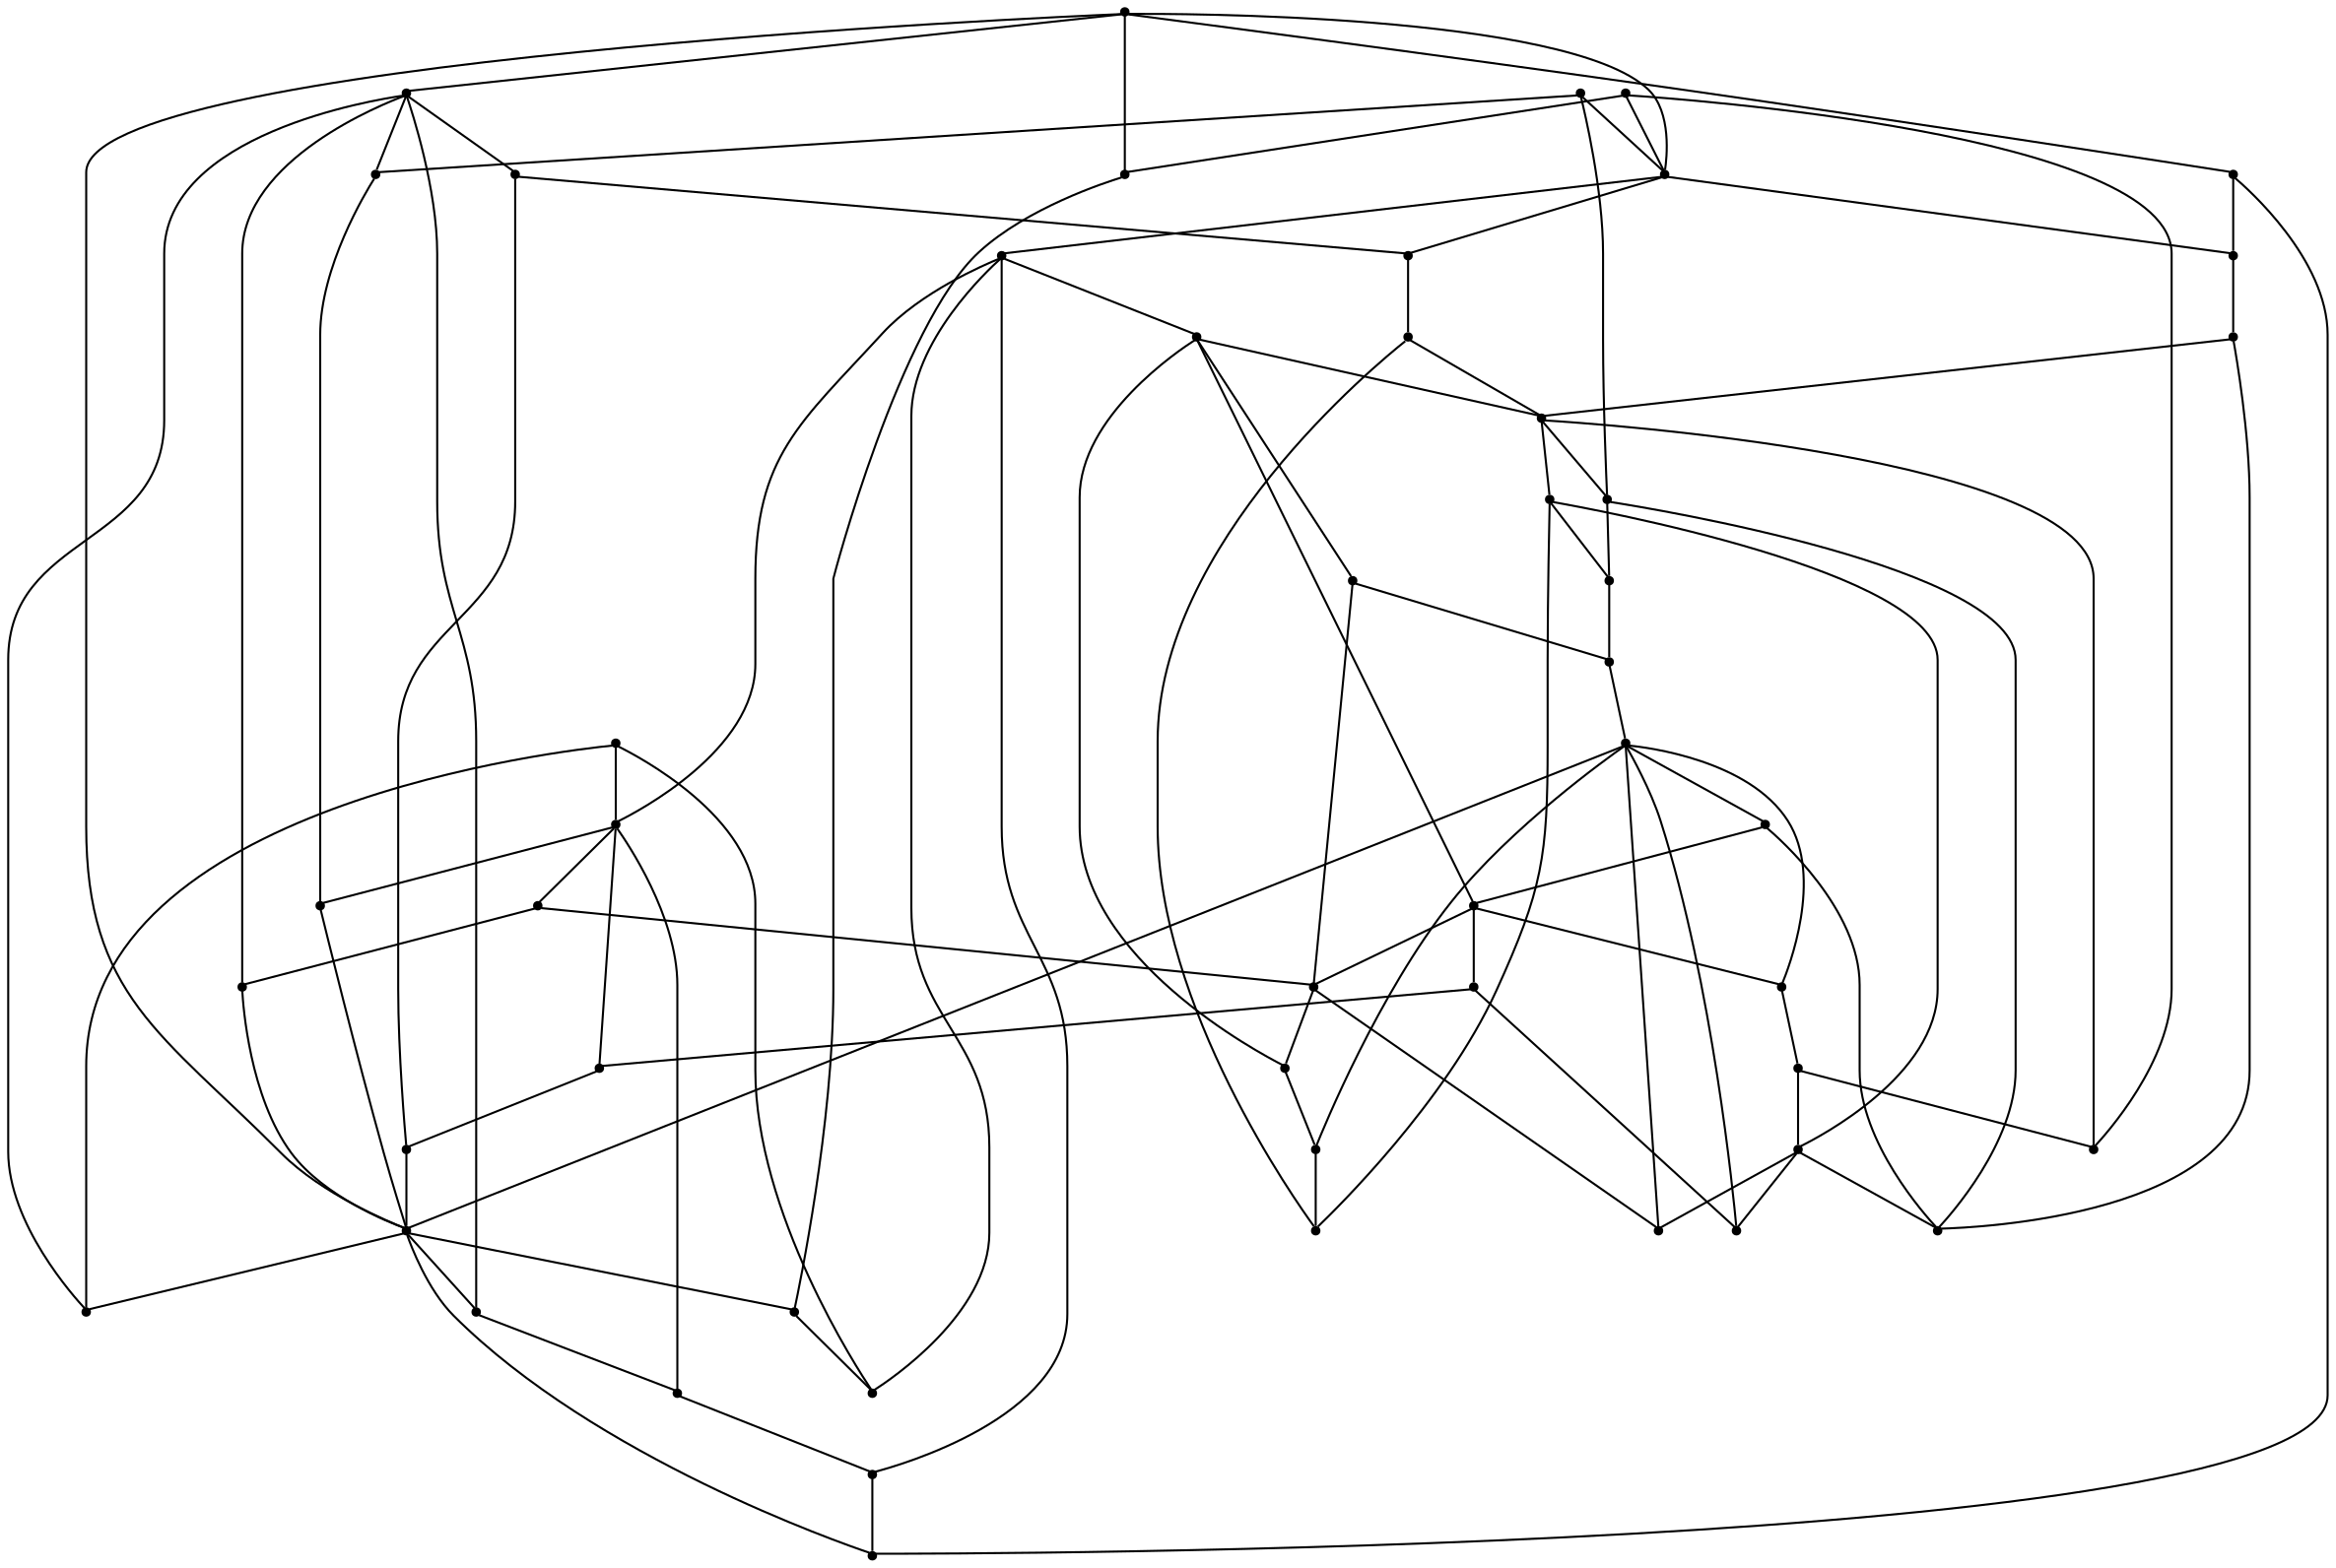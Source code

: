graph {
  node [shape=point,comment="{\"directed\":false,\"doi\":\"10.1007/978-3-319-27261-0_19\",\"figure\":\"5\"}"]

  v0 [pos="1347.864645211358,1939.3463356363995"]
  v1 [pos="1314.434401757666,1939.3463356363995"]
  v2 [pos="1247.5737240850283,1939.3463356363995"]
  v3 [pos="1247.0412982636437,1976.2757150586153"]
  v4 [pos="1209.364524893459,1939.3463356363995"]
  v5 [pos="1104.3009114883955,1982.3349811198311"]
  v6 [pos="1099.526216174504,1671.9049314161048"]
  v7 [pos="1080.4220299034346,1671.9049314161048"]
  v8 [pos="1066.0895979819377,1939.3463356363995"]
  v9 [pos="1042.212862506074,1939.3463356363995"]
  v10 [pos="1013.5562174660678,1939.3463356363995"]
  v11 [pos="984.9027041556334,1977.5550983428177"]
  v12 [pos="937.1430651273894,1939.3463356363995"]
  v13 [pos="860.7308507178718,1939.3463356363995"]
  v14 [pos="822.5258324647662,1939.3463356363995"]
  v15 [pos="765.2156741143256,1939.3463356363995"]
  v16 [pos="707.9033855518919,1939.3463356363995"]
  v17 [pos="636.266963356471,1982.330784335698"]
  v18 [pos="621.9396661997033,1982.330784335698"]
  v19 [pos="607.6103660077781,1982.3349811198311"]
  v20 [pos="593.2861846834776,1671.9049314161048"]
  v21 [pos="593.2861846834776,1982.3213415713988"]
  v22 [pos="574.1820937950346,1939.3463356363995"]
  v23 [pos="574.1820937950345,1671.9049314161048"]
  v24 [pos="555.0780347008003,1671.9049314161048"]
  v25 [pos="526.4234324387127,1671.9049314161048"]
  v26 [pos="483.44160455682726,1977.5550983428177"]
  v27 [pos="433.58156855505166,1936.85328689226"]
  v28 [pos="1161.6058714856895,1671.9049314161048"]
  v29 [pos="1118.625092812696,1671.9049314161048"]
  v30 [pos="1242.8001097742379,2015.7607134611362"]
  v31 [pos="1180.7130464123907,1671.9049314161048"]
  v32 [pos="1131.3927250543784,1595.490553591368"]
  v33 [pos="1142.5038472208214,1671.9049314161048"]
  v34 [pos="1132.9523581752546,1982.330784335698"]
  v35 [pos="1118.625092812696,1982.330784335698"]
  v36 [pos="1109.0735083845027,2015.760713461136"]
  v37 [pos="1089.9705302933694,1982.3213415713988"]
  v38 [pos="975.3512151100667,2015.7607134611362"]
  v39 [pos="612.3861105305614,1671.9049314161048"]
  v40 [pos="755.6641214803411,1977.5550983428177"]
  v41 [pos="669.6983514016819,1939.3463356363995"]
  v42 [pos="746.1115991229868,2015.7607134611362"]
  v43 [pos="736.5589654859016,1939.3463356363995"]
  v44 [pos="626.7154743109043,1671.9049314161048"]
  v45 [pos="612.3861105305614,2015.7607134611362"]
  v46 [pos="574.1820937950346,1595.490553591368"]
  v47 [pos="540.7528041676078,1671.9049314161048"]
  v48 [pos="535.9708041342335,1939.3463356363995"]
  v49 [pos="502.54256371569875,1939.3463356363995"]
  v50 [pos="478.6637536677077,2015.760713461136"]

  v3 -- v7 [id="-5",pos="1247.0412982636437,1976.2757150586153 1243.9421200004692,1976.6448512349787 1243.195899983094,1976.4578141580255 1241.2059799367603,1975.9590486194836 1234.8383629653276,1974.3712652891388 1222.103001845627,1971.1874322354597 1212.5515128000602,1965.6158833606173 1202.9958269189256,1960.0442073104982 1196.6364764417935,1952.080491479806 1175.1372324181325,1902.7357210453822 1153.65045172434,1853.3868810021024 1117.0320439783193,1762.644396002692 1098.7291353586609,1717.2751247197764 1080.4220299034346,1671.9049314161048 1080.4220299034346,1671.9049314161048 1080.4220299034346,1671.9049314161048"]
  v4 -- v34 [id="-8",pos="1209.364524893459,1939.3463356363995 1204.5918962031428,1934.5696004474862 1199.820221339092,1929.793914454606 1195.0402799807407,1927.4060714581658 1190.2645354579574,1925.018101286449 1185.4887909351742,1925.018101286449 1179.1169771281734,1925.809894559555 1172.7534298154735,1926.610081400927 1164.7938132185561,1928.201934340128 1156.8341966216387,1937.749236717032 1148.8747072015567,1947.3006087027925 1140.9108937690712,1964.8156965192452 1136.931021882195,1973.5710784477667 1132.9512771721538,1982.326587551565 1136.931021882195,1973.5710784477667 1136.931021882195,1973.5710784477667 1132.9523581752546,1982.330784335698 1132.9523581752546,1982.330784335698 1132.9523581752546,1982.330784335698"]
  v9 -- v10 [id="-14",pos="1042.212862506074,1939.3463356363995 1037.4361323628164,1932.9776203330082 1032.660387840033,1926.610081400927 1027.884579728832,1926.610081400927 1023.1088352060486,1926.610081400927 1018.3330906832654,1932.9776203330082 1013.5562174660678,1939.3463356363995"]
  v27 -- v47 [id="-18",pos="433.58156855505166,1936.85328689226 540.7528041676078,1671.9049314161048 540.7528041676078,1671.9049314161048 540.7528041676078,1671.9049314161048"]
  v27 -- v17 [id="-20",pos="433.58156855505166,1936.85328689226 443.89987032963734,1922.1093483564011 443.89987032963734,1922.1093483564011 443.89987032963734,1922.1093483564011 454.67238417183916,1906.4529272097914 476.21750723886936,1875.1399577412953 504.5053553533321,1859.4877333788186 532.793171673586,1843.826988272799 567.8112497114038,1843.826988272799 590.8940996894135,1866.913752139371 613.9810829145736,1889.9963192218097 625.1203747500568,1936.1614533866873 630.6962523327329,1959.239823684993 636.2679966682587,1982.326587551565 630.6962523327329,1959.239823684993 630.6962523327329,1959.239823684993 636.266963356471,1982.330784335698 636.266963356471,1982.330784335698 636.266963356471,1982.330784335698"]
  v50 -- v46 [id="-22",pos="478.6637536677077,2015.760713461136 466.7243605665405,2015.7607134611362 466.7243605665405,2015.7607134611362 466.7243605665405,2015.7607134611362 454.7849356711645,2015.7607134611362 430.90614946883005,2015.7607134611362 418.96675636766287,2010.985027468256 407.02733147228685,2006.2093414753758 407.02733147228685,1996.6578423143385 407.02733147228685,1929.798111238739 407.02733147228685,1862.9382529878628 407.02733147228685,1738.765838863014 407.02733147228685,1673.4978335513388 407.02733147228685,1608.225885806084 407.02733147228685,1601.8622893075826 418.1666233077702,1598.6742594697703 429.31004839040384,1595.490553591368 451.60109539123926,1595.490553591368 462.7445522680818,1595.490553591368 473.8879773507155,1595.490553591368 473.8879773507155,1595.490553591368 473.8879773507155,1595.490553591368 574.1820937950346,1595.490553591368 574.1820937950346,1595.490553591368 574.1820937950346,1595.490553591368"]
  v50 -- v22 [id="-23",pos="478.6637536677077,2015.760713461136 574.1820937950346,1939.3463356363995 574.1820937950346,1939.3463356363995 574.1820937950346,1939.3463356363995"]
  v50 -- v48 [id="-24",pos="478.6637536677077,2015.760713461136 535.9708041342335,1939.3463356363995 535.9708041342335,1939.3463356363995 535.9708041342335,1939.3463356363995"]
  v26 -- v27 [id="-25",pos="483.44160455682726,1977.5550983428177 433.58156855505166,1936.85328689226 433.58156855505166,1936.85328689226 433.58156855505166,1936.85328689226"]
  v26 -- v49 [id="-26",pos="483.44160455682726,1977.5550983428177 502.54256371569875,1939.3463356363995 502.54256371569875,1939.3463356363995 502.54256371569875,1939.3463356363995"]
  v26 -- v24 [id="-27",pos="483.44160455682726,1977.5550983428177 477.701120406388,1970.9708527391379 477.701120406388,1970.9708527391379 477.701120406388,1970.9708527391379 471.9752059521537,1964.3906767443143 460.50255183688915,1951.230451929944 454.76414225857724,1944.6502759351204 449.0298659274157,1938.07429672443 449.0298659274157,1938.07429672443 466.7035353597444,1893.7094557773626 484.3771729978643,1849.3446148302953 519.7286451096721,1760.627396113283 537.4023145420008,1716.2625551662159 555.0780347008003,1671.9049314161048 555.0780347008003,1671.9049314161048 555.0780347008003,1671.9049314161048"]
  v26 -- v23 [id="-28",pos="483.44160455682726,1977.5550983428177 484.07296600759753,1970.9708527391379 484.07296600759753,1970.9708527391379 484.07296600759753,1970.9708527391379 484.7064020304952,1964.3906767443143 485.9732740762905,1951.230451929944 486.6067100991882,1944.6502759351204 487.24014612208583,1938.07429672443 487.24014612208583,1938.07429672443 501.72994348028055,1893.7094557773626 516.2197408384752,1849.3446148302953 545.1993355548647,1760.627396113283 559.6891647072682,1716.2625551662159 574.1820937950345,1671.9049314161048 574.1820937950345,1671.9049314161048 574.1820937950345,1671.9049314161048"]
  v49 -- v20 [id="-29",pos="502.54256371569875,1939.3463356363995 593.2861846834776,1671.9049314161048 593.2861846834776,1671.9049314161048 593.2861846834776,1671.9049314161048"]
  v25 -- v46 [id="-30",pos="526.4234324387127,1671.9049314161048 574.1820937950346,1595.490553591368 574.1820937950346,1595.490553591368 574.1820937950346,1595.490553591368"]
  v48 -- v19 [id="-31",pos="535.9708041342335,1939.3463356363995 541.5445912476777,1932.9776203330082 541.5445912476777,1932.9776203330082 541.5445912476777,1932.9776203330082 547.1204688303537,1926.610081400927 558.2638939129874,1913.8748763614874 570.1991219727954,1912.2830234222863 582.1426801153218,1910.6910433078085 594.8739079878721,1920.242415293569 601.2415885477225,1933.7736103902473 607.6092691075728,1947.3048054869257 607.6092691075728,1964.8198933033784 607.6092691075728,1973.5712056230434 607.6103660077781,1982.3349811198311 607.6103660077781,1982.3349811198311 607.6103660077781,1982.3349811198311"]
  v48 -- v39 [id="-32",pos="535.9708041342335,1939.3463356363995 612.3861105305614,1671.9049314161048 612.3861105305614,1671.9049314161048 612.3861105305614,1671.9049314161048"]
  v47 -- v46 [id="-33",pos="540.7528041676078,1671.9049314161048 574.1820937950346,1595.490553591368 574.1820937950346,1595.490553591368 574.1820937950346,1595.490553591368"]
  v50 -- v45 [id="-34",pos="478.6637536677077,2015.760713461136 612.3861105305614,2015.7607134611362 612.3861105305614,2015.7607134611362 612.3861105305614,2015.7607134611362"]
  v15 -- v14 [id="-38",pos="765.2156741143256,1939.3463356363995 769.9893520135337,1932.9776203330082 774.765096536317,1926.610081400927 781.1369739317354,1922.6303854652856 787.5004576560177,1918.6547591385008 795.4642075000854,1917.0587094151665 802.6278878726781,1920.242415293569 809.787307821285,1923.4262483472478 816.1591852167035,1931.385767393807 819.3388604552695,1935.365590504725 822.5258324647662,1939.3463356363995 822.5258324647662,1939.3463356363995 822.5258324647662,1939.3463356363995"]
  v46 -- v23 [id="-40",pos="574.1820937950346,1595.490553591368 574.1820937950345,1671.9049314161048 574.1820937950345,1671.9049314161048 574.1820937950345,1671.9049314161048"]
  v46 -- v44 [id="-41",pos="574.1820937950346,1595.490553591368 626.7154743109043,1671.9049314161048 626.7154743109043,1671.9049314161048 626.7154743109043,1671.9049314161048"]
  v46 -- v24 [id="-42",pos="574.1820937950346,1595.490553591368 555.0780347008003,1671.9049314161048 555.0780347008003,1671.9049314161048 555.0780347008003,1671.9049314161048"]
  v22 -- v44 [id="-43",pos="574.1820937950346,1939.3463356363995 626.7154743109043,1671.9049314161048 626.7154743109043,1671.9049314161048 626.7154743109043,1671.9049314161048"]
  v21 -- v45 [id="-44",pos="593.2861846834776,1982.3213415713988 612.3861105305614,2015.7607134611362 612.3861105305614,2015.7607134611362 612.3861105305614,2015.7607134611362"]
  v20 -- v46 [id="-47",pos="593.2861846834776,1671.9049314161048 574.1820937950346,1595.490553591368 574.1820937950346,1595.490553591368 574.1820937950346,1595.490553591368"]
  v21 -- v34 [id="-48",pos="593.2861846834776,1982.3213415713988 594.0779081751298,1963.386373583743 594.0779081751298,1963.386373583743 594.0779081751298,1963.386373583743 594.8739079878721,1944.4418356565113 596.4658440249392,1906.5530141526012 601.2415885477225,1876.1109409793555 606.0173330705059,1845.6649253725302 613.9811465029912,1822.6614613122358 638.6558689296503,1801.6875874937496 663.3305913563094,1780.7177832841198 704.7247436251135,1761.7733725321648 763.6216078652656,1752.2969067844158 822.5268657765538,1742.8289617802097 898.9390324947581,1742.8289617802097 959.4319660191275,1752.2969067844158 1019.9290963790651,1761.7733725321648 1064.498727050867,1780.7177832841198 1091.5655185744858,1801.008344340576 1118.624043603804,1821.311241398878 1128.1797294849387,1842.9560919775486 1132.1594741949796,1873.4022347596508 1136.139346081856,1903.8483775417528 1134.5431496208032,1943.0916157431536 1133.751346643629,1962.7070032552926 1132.9512771721538,1982.330784335698 1133.751346643629,1962.7070032552926 1133.751346643629,1962.7070032552926 1132.9523581752546,1982.330784335698 1132.9523581752546,1982.330784335698 1132.9523581752546,1982.330784335698"]
  v39 -- v46 [id="-49",pos="612.3861105305614,1671.9049314161048 574.1820937950346,1595.490553591368 574.1820937950346,1595.490553591368 574.1820937950346,1595.490553591368"]
  v18 -- v5 [id="-50",pos="621.9396661997033,1982.330784335698 621.940699511491,1968.1245428699792 621.940699511491,1968.1245428699792 621.940699511491,1968.1245428699792 621.940699511491,1953.914104620127 621.940699511491,1925.5016216886893 622.7366357358155,1900.4646249530076 623.5326355485579,1875.435894610315 625.1203747500568,1853.7827776386553 645.8194857138253,1832.8087766448923 666.5144634304434,1811.834902826406 706.3124828266125,1791.5402721610933 764.4176076780079,1781.3887600443038 822.5268657765538,1771.2372479275145 898.9390324947581,1771.2372479275145 957.8442268176285,1781.3887600443038 1016.7410910577806,1791.5402721610933 1058.1310464910168,1811.834902826406 1079.6219604319595,1832.8087766448923 1101.1170076200526,1853.7827776386553 1102.7006135744011,1875.435894610315 1103.5048798814441,1900.4646249530076 1104.3008796941865,1925.5016216886893 1104.3008796941865,1953.914104620127 1104.3008796941865,1968.1245428699792 1104.3008796941865,1982.330784335698 1104.3008796941865,1968.1245428699792 1104.3008796941865,1968.1245428699792 1104.3009114883955,1982.3349811198311 1104.3009114883955,1982.3349811198311 1104.3009114883955,1982.3349811198311"]
  v18 -- v45 [id="-51",pos="621.9396661997033,1982.330784335698 612.3861105305614,2015.7607134611362 612.3861105305614,2015.7607134611362 612.3861105305614,2015.7607134611362"]
  v41 -- v25 [id="-52",pos="669.6983514016819,1939.3463356363995 526.4234324387127,1671.9049314161048 526.4234324387127,1671.9049314161048 526.4234324387127,1671.9049314161048"]
  v41 -- v10 [id="-53",pos="669.6983514016819,1939.3463356363995 682.42949978871,1923.4262483472478 682.42949978871,1923.4262483472478 682.42949978871,1923.4262483472478 695.1690577439788,1907.5072102541294 720.6397799833802,1875.669261243169 768.3974159764666,1859.7502231500505 816.1591852167035,1843.831185056932 886.2036713750573,1843.831185056932 930.7774352940097,1859.7502231500505 975.3511992129622,1875.669261243169 994.4583741396636,1907.5072102541294 1004.009926773648,1923.4262483472478 1013.5562174660678,1939.3463356363995 1013.5562174660678,1939.3463356363995 1013.5562174660678,1939.3463356363995"]
  v17 -- v37 [id="-54",pos="636.266963356471,1982.330784335698 636.2679966682587,1970.8249826966946 636.2679966682587,1970.8249826966946 636.2679966682587,1970.8249826966946 636.2679966682587,1959.3274474506804 636.2679966682587,1936.3239833903863 636.2679966682587,1913.995692874409 636.2679966682587,1891.6715991425651 636.2679966682587,1870.0184821709054 654.5751021234851,1848.373631592235 672.8822075787114,1826.7203874452985 709.4962913123288,1805.071340082495 766.0094801266573,1794.244781596665 822.5268657765538,1783.4224198949682 898.9390324947581,1783.4224198949682 956.2481575334111,1794.244781596665 1013.5530857364962,1805.071340082495 1051.7675627667345,1826.7203874452985 1070.8705408578678,1848.373631592235 1089.9694492902686,1870.0184821709054 1089.9694492902686,1891.6715991425651 1089.9694492902686,1913.995692874409 1089.9694492902686,1936.3239833903863 1089.9694492902686,1959.3274474506804 1089.9694492902686,1970.8249826966946 1089.9694492902686,1982.330784335698 1089.9694492902686,1970.8249826966946 1089.9694492902686,1970.8249826966946 1089.9705302933694,1982.3213415713988 1089.9705302933694,1982.3213415713988 1089.9705302933694,1982.3213415713988"]
  v40 -- v20 [id="-56",pos="755.6641214803411,1977.5550983428177 760.7044892033742,1970.9708527391379 760.7044892033742,1970.9708527391379 760.7044892033742,1970.9708527391379 765.7469871384003,1964.3906767443143 775.8277225844666,1951.230451929944 780.8660236839246,1944.6502759351204 785.9085216189507,1938.07429672443 785.9085216189507,1938.07429672443 753.8033654074562,1893.7094557773626 721.7024696199476,1849.3446148302953 657.4922207853763,1760.627396113283 625.3871281622996,1716.2625551662159 593.2861846834776,1671.9049314161048 593.2861846834776,1671.9049314161048 593.2861846834776,1671.9049314161048"]
  v40 -- v16 [id="-57",pos="755.6641214803411,1977.5550983428177 707.9033855518919,1939.3463356363995 707.9033855518919,1939.3463356363995 707.9033855518919,1939.3463356363995"]
  v43 -- v24 [id="-58",pos="736.5589654859016,1939.3463356363995 555.0780347008003,1671.9049314161048 555.0780347008003,1671.9049314161048 555.0780347008003,1671.9049314161048"]
  v23 -- v15 [id="-59",pos="574.1820937950345,1671.9049314161048 765.2156741143256,1939.3463356363995 765.2156741143256,1939.3463356363995 765.2156741143256,1939.3463356363995"]
  v14 -- v39 [id="-60",pos="822.5258324647662,1939.3463356363995 612.3861105305614,1671.9049314161048 612.3861105305614,1671.9049314161048 612.3861105305614,1671.9049314161048"]
  v42 -- v40 [id="-61",pos="746.1115991229868,2015.7607134611362 755.6641214803411,1977.5550983428177 755.6641214803411,1977.5550983428177 755.6641214803411,1977.5550983428177"]
  v42 -- v14 [id="-62",pos="746.1115991229868,2015.7607134611362 822.5258324647662,1939.3463356363995 822.5258324647662,1939.3463356363995 822.5258324647662,1939.3463356363995"]
  v43 -- v13 [id="-63",pos="736.5589654859016,1939.3463356363995 744.5186297741323,1932.9776203330082 744.5186297741323,1932.9776203330082 744.5186297741323,1932.9776203330082 752.4782463710496,1926.610081400927 768.3974159764666,1913.8748763614874 781.1369739317354,1907.5072102541294 793.868138215868,1901.1438681061811 803.4238240970028,1901.1438681061811 816.1591852167035,1907.5072102541294 828.8945463364041,1913.8748763614874 844.8095826946708,1926.610081400927 852.7691992915882,1932.9776203330082 860.7308507178718,1939.3463356363995 860.7308507178718,1939.3463356363995 860.7308507178718,1939.3463356363995"]
  v45 -- v19 [id="-64",pos="612.3861105305614,2015.7607134611362 607.6103660077781,1982.3349811198311 607.6103660077781,1982.3349811198311 607.6103660077781,1982.3349811198311"]
  v12 -- v7 [id="-65",pos="937.1430651273894,1939.3463356363995 1080.4220299034346,1671.9049314161048 1080.4220299034346,1671.9049314161048 1080.4220299034346,1671.9049314161048"]
  v43 -- v40 [id="-66",pos="736.5589654859016,1939.3463356363995 755.6641214803411,1977.5550983428177 755.6641214803411,1977.5550983428177 755.6641214803411,1977.5550983428177"]
  v12 -- v16 [id="-67",pos="937.1430651273894,1939.3463356363995 929.9814990696851,1927.4060714581658 929.9814990696851,1927.4060714581658 929.9814990696851,1927.4060714581658 922.813685449942,1915.4667293006887 908.4905215403247,1891.5882993362877 880.6319270395317,1878.8530942968482 852.7691357031705,1866.1178892574087 811.3792438583521,1864.5259091429307 780.336777283425,1876.4693209092643 749.298507544066,1888.4044662826086 728.5993965802975,1913.8748763614874 718.2519077219885,1926.610081400927 707.9044188636794,1939.3452864403664 718.2519077219885,1926.610081400927 718.2519077219885,1926.610081400927 707.9033855518919,1939.3463356363995 707.9033855518919,1939.3463356363995 707.9033855518919,1939.3463356363995"]
  v40 -- v15 [id="-68",pos="755.6641214803411,1977.5550983428177 765.2156741143256,1939.3463356363995 765.2156741143256,1939.3463356363995 765.2156741143256,1939.3463356363995"]
  v11 -- v10 [id="-69",pos="984.9027041556334,1977.5550983428177 1013.5562174660678,1939.3463356363995 1013.5562174660678,1939.3463356363995 1013.5562174660678,1939.3463356363995"]
  v11 -- v12 [id="-70",pos="984.9027041556334,1977.5550983428177 937.1430651273894,1939.3463356363995 937.1430651273894,1939.3463356363995 937.1430651273894,1939.3463356363995"]
  v11 -- v6 [id="-71",pos="984.9027041556334,1977.5550983428177 980.9228799600702,1971.9834222926986 980.9228799600702,1971.9834222926986 980.9228799600702,1971.9834222926986 976.9472684971796,1966.4117462425795 968.9834550646941,1955.268521317618 965.0037103546532,1945.7170221565807 961.0239020561945,1936.1656501708203 961.0239020561945,1928.2061311242612 984.1025551986362,1882.8327902324895 1007.189602012214,1837.4678429089838 1053.3594352153839,1754.6848769561327 1076.4422851933934,1713.2954287841353 1099.526216174504,1671.9049314161048 1099.526216174504,1671.9049314161048 1099.526216174504,1671.9049314161048"]
  v10 -- v33 [id="-73",pos="1013.5562174660678,1939.3463356363995 1142.5038472208214,1671.9049314161048 1142.5038472208214,1671.9049314161048 1142.5038472208214,1671.9049314161048"]
  v38 -- v9 [id="-74",pos="975.3512151100667,2015.7607134611362 1042.212862506074,1939.3463356363995 1042.212862506074,1939.3463356363995 1042.212862506074,1939.3463356363995"]
  v44 -- v13 [id="-75",pos="626.7154743109043,1671.9049314161048 860.7308507178718,1939.3463356363995 860.7308507178718,1939.3463356363995 860.7308507178718,1939.3463356363995"]
  v45 -- v17 [id="-76",pos="612.3861105305614,2015.7607134611362 636.266963356471,1982.330784335698 636.266963356471,1982.330784335698 636.266963356471,1982.330784335698"]
  v40 -- v41 [id="-77",pos="755.6641214803411,1977.5550983428177 669.6983514016819,1939.3463356363995 669.6983514016819,1939.3463356363995 669.6983514016819,1939.3463356363995"]
  v38 -- v11 [id="-78",pos="975.3512151100667,2015.7607134611362 984.9027041556334,1977.5550983428177 984.9027041556334,1977.5550983428177 984.9027041556334,1977.5550983428177"]
  v38 -- v8 [id="-80",pos="975.3512151100667,2015.7607134611362 1066.0895979819377,1939.3463356363995 1066.0895979819377,1939.3463356363995 1066.0895979819377,1939.3463356363995"]
  v9 -- v28 [id="-81",pos="1042.212862506074,1939.3463356363995 1161.6058714856895,1671.9049314161048 1161.6058714856895,1671.9049314161048 1161.6058714856895,1671.9049314161048"]
  v16 -- v47 [id="-82",pos="707.9033855518919,1939.3463356363995 706.4666847395299,1938.5159764606165 705.0331474509484,1937.6866664808663 677.1787497857233,1893.1093156463337 649.3159584493623,1848.540358380067 595.0323067363577,1760.218909124331 567.8904808798553,1716.0667052400058 540.7528041676078,1671.9049314161048 540.7528041676078,1671.9049314161048 540.7528041676078,1671.9049314161048"]
  v19 -- v35 [id="-83",pos="607.6103660077781,1982.3349811198311 607.6093326959906,1965.4158366502743 607.6093326959906,1965.4158366502743 607.6093326959906,1965.4158366502743 607.6093326959906,1948.5007617895737 607.6093326959906,1914.6750632028595 611.5932742415996,1886.2582563120118 615.5689492929079,1857.841703771718 623.5326355485579,1834.8382397114235 647.41148533931,1814.5394122619778 671.2902715416444,1794.244781596665 711.0882909378136,1776.6546603669242 749.2985711324836,1767.8575649476254 787.5004576560177,1759.0604695283268 824.1146685664705,1759.0604695283268 858.3450768742642,1759.0604695283268 892.5713519349076,1759.0604695283268 924.4097547341594,1759.0604695283268 965.0037103546532,1767.8575649476254 1005.5977295635646,1776.6546603669242 1054.9472380053005,1794.244781596665 1082.8100293416614,1813.8643658929373 1110.6686238424545,1833.4880197980658 1117.0321711551546,1855.1328703767363 1119.424113075279,1883.55374687644 1121.807915677938,1911.9662298078779 1120.2243097235894,1947.150669051493 1119.424113075279,1964.7365934971008 1118.624043603804,1982.330784335698 1119.424113075279,1964.7365934971008 1119.424113075279,1964.7365934971008 1118.625092812696,1982.330784335698 1118.625092812696,1982.330784335698 1118.625092812696,1982.330784335698"]
  v42 -- v13 [id="-84",pos="746.1115991229868,2015.7607134611362 860.7308507178718,1939.3463356363995 860.7308507178718,1939.3463356363995 860.7308507178718,1939.3463356363995"]
  v6 -- v32 [id="-85",pos="1099.526216174504,1671.9049314161048 1131.3927250543784,1595.490553591368 1131.3927250543784,1595.490553591368 1131.3927250543784,1595.490553591368"]
  v5 -- v1 [id="-86",pos="1104.3009114883955,1982.3349811198311 1110.7936386716488,1964.674023260935 1110.7936386716488,1964.674023260935 1110.7936386716488,1964.674023260935 1117.2820736367073,1947.0088686179058 1130.2633947560635,1911.6953464683797 1153.350314392806,1889.4087694431798 1176.4331643708156,1867.117995633847 1209.6176703843144,1857.8624333418297 1235.755180771696,1859.6043531076073 1261.9009576533783,1861.3422032645285 1281.008259756915,1874.0814779128243 1292.9476210638734,1889.2004563398475 1304.8827855352638,1904.323504375727 1309.6627268936152,1921.8385921921797 1312.0465294962742,1930.5939741207012 1314.434401757666,1939.3463356363995 1314.434401757666,1939.3463356363995 1314.434401757666,1939.3463356363995"]
  v5 -- v2 [id="-87",pos="1104.3009114883955,1982.3349811198311 1112.2562994555358,1967.2077362998184 1112.2562994555358,1967.2077362998184 1112.2562994555358,1967.2077362998184 1120.2243097235894,1952.080491479806 1136.139346081856,1921.8343954080467 1152.8628455827338,1904.190097510406 1169.5821482480435,1886.5457996127654 1187.1099140559645,1881.5034270645203 1203.0291472497993,1889.4629461110794 1218.9483804436338,1897.4182683735057 1233.2672203408479,1918.3838757990027 1240.418373795154,1928.8645175320462 1247.5737240850283,1939.3452864403664 1240.418373795154,1928.8645175320462 1240.418373795154,1928.8645175320462 1247.5737240850283,1939.3463356363995 1247.5737240850283,1939.3463356363995 1247.5737240850283,1939.3463356363995"]
  v29 -- v11 [id="-88",pos="1118.625092812696,1671.9049314161048 1095.5411936257942,1715.6832717805753 1095.5411936257942,1715.6832717805753 1095.5411936257942,1715.6832717805753 1072.4625404833525,1759.460562949013 1026.296840527333,1847.0150181106112 1003.2097937137553,1891.5882993362877 980.1228104885952,1936.1656501708203 980.1228104885952,1937.7534335011653 980.9229435484879,1944.9211592746185 981.7188797728126,1952.080491479806 983.3108158098796,1964.8198933033784 984.1026187870539,1971.1874322354597 984.9027041556334,1977.5550983428177 984.9027041556334,1977.5550983428177 984.9027041556334,1977.5550983428177"]
  v32 -- v29 [id="-89",pos="1131.3927250543784,1595.490553591368 1118.625092812696,1671.9049314161048 1118.625092812696,1671.9049314161048 1118.625092812696,1671.9049314161048"]
  v32 -- v31 [id="-90",pos="1131.3927250543784,1595.490553591368 1180.7130464123907,1671.9049314161048 1180.7130464123907,1671.9049314161048 1180.7130464123907,1671.9049314161048"]
  v6 -- v4 [id="-91",pos="1099.526216174504,1671.9049314161048 1209.364524893459,1939.3463356363995 1209.364524893459,1939.3463356363995 1209.364524893459,1939.3463356363995"]
  v35 -- v2 [id="-92",pos="1118.625092812696,1982.330784335698 1125.0167144118095,1970.074775739089 1125.0167144118095,1970.074775739089 1125.0167144118095,1970.074775739089 1131.4011187255144,1957.8187671424803 1144.1822635059577,1933.3193403016617 1157.7136244384008,1918.192095481649 1171.2449853708438,1903.0732442299025 1185.5264352784513,1897.330771783095 1200.6330084941067,1902.4190546062505 1215.7395817097622,1907.5072102541294 1231.6544908911935,1923.4220515631148 1239.614107488111,1931.385767393807 1247.5737240850283,1939.3463356363995 1247.5737240850283,1939.3463356363995 1247.5737240850283,1939.3463356363995"]
  v28 -- v32 [id="-93",pos="1161.6058714856895,1671.9049314161048 1131.3927250543784,1595.490553591368 1131.3927250543784,1595.490553591368 1131.3927250543784,1595.490553591368"]
  v31 -- v0 [id="-94",pos="1180.7130464123907,1671.9049314161048 1347.864645211358,1939.3463356363995 1347.864645211358,1939.3463356363995 1347.864645211358,1939.3463356363995"]
  v4 -- v3 [id="-96",pos="1209.364524893459,1939.3463356363995 1247.0412982636437,1976.2757150586153 1247.0412982636437,1976.2757150586153 1247.0412982636437,1976.2757150586153"]
  v36 -- v5 [id="-97",pos="1109.0735083845027,2015.760713461136 1104.3009114883955,1982.3349811198311 1104.3009114883955,1982.3349811198311 1104.3009114883955,1982.3349811198311"]
  v35 -- v36 [id="-98",pos="1118.625092812696,1982.330784335698 1109.0735083845027,2015.760713461136 1109.0735083845027,2015.760713461136 1109.0735083845027,2015.760713461136"]
  v37 -- v36 [id="-99",pos="1089.9705302933694,1982.3213415713988 1109.0735083845027,2015.760713461136 1109.0735083845027,2015.760713461136 1109.0735083845027,2015.760713461136"]
  v36 -- v34 [id="-100",pos="1109.0735083845027,2015.760713461136 1132.9523581752546,1982.330784335698 1132.9523581752546,1982.330784335698 1132.9523581752546,1982.330784335698"]
  v18 -- v49 [id="-101",pos="621.9396661997033,1982.330784335698 619.5486304145312,1964.8198933033784 619.5486304145312,1964.8198933033784 619.5486304145312,1964.8198933033784 617.1649549887076,1947.3048054869257 612.3850136303562,1912.2830234222863 594.0779081751298,1894.77200521469 575.7749995554715,1877.2611141823702 543.9365967562197,1877.2611141823702 526.4254911137357,1887.6084762253697 508.9101886356836,1897.960035052502 505.7263483557584,1918.6547591385008 504.1344441129002,1928.9979243973671 502.54256371569875,1939.3463356363995 502.54256371569875,1939.3463356363995 502.54256371569875,1939.3463356363995"]
  v37 -- v0 [id="-102",pos="1089.9705302933694,1982.3213415713988 1093.8450361721202,1972.825195449571 1093.8450361721202,1972.825195449571 1093.8450361721202,1972.825195449571 1097.7165533952395,1963.3196065634443 1105.463530323375,1944.308555966467 1118.6323100981047,1921.7844155242801 1131.8052867084023,1899.2602750820931 1150.4041358240268,1873.2272415788293 1184.7345051244415,1859.4919301629516 1219.0650016016918,1845.7648851400634 1269.1355391117042,1844.331365420428 1298.94858721886,1859.691849698018 1328.7616353260157,1875.0524611508845 1338.3173212071506,1907.198937383264 1343.0847992356332,1923.272111911815 1347.864645211358,1939.3463356363995 1347.864645211358,1939.3463356363995 1347.864645211358,1939.3463356363995"]
  v3 -- v33 [id="-103",pos="1247.0412982636437,1976.2757150586153 1254.645646370883,1970.9749223479942 1254.645646370883,1970.9749223479942 1254.645646370883,1970.9749223479942 1261.7259623278737,1964.3906767443143 1275.878200570719,1951.2303247546672 1279.057875809285,1937.6992568332655 1282.241747883419,1924.168061736587 1274.4613234475744,1910.2702203170106 1249.8740986836676,1865.9053793699431 1225.2867467429255,1821.5488048158652 1183.9009881452575,1746.7253579095734 1163.2019407699067,1709.3156056732173 1142.5027662177206,1671.9059806121377 1163.2019407699067,1709.3156056732173 1163.2019407699067,1709.3156056732173 1142.5038472208214,1671.9049314161048 1142.5038472208214,1671.9049314161048 1142.5038472208214,1671.9049314161048"]
  v2 -- v29 [id="-104",pos="1247.5737240850283,1939.3463356363995 1118.625092812696,1671.9049314161048 1118.625092812696,1671.9049314161048 1118.625092812696,1671.9049314161048"]
  v1 -- v28 [id="-105",pos="1314.434401757666,1939.3463356363995 1161.6058714856895,1671.9049314161048 1161.6058714856895,1671.9049314161048 1161.6058714856895,1671.9049314161048"]
  v32 -- v33 [id="-106",pos="1131.3927250543784,1595.490553591368 1142.5038472208214,1671.9049314161048 1142.5038472208214,1671.9049314161048 1142.5038472208214,1671.9049314161048"]
  v7 -- v32 [id="-108",pos="1080.4220299034346,1671.9049314161048 1131.3927250543784,1595.490553591368 1131.3927250543784,1595.490553591368 1131.3927250543784,1595.490553591368"]
  v10 -- v8 [id="-109",pos="1013.5562174660678,1939.3463356363995 1014.3532823848067,1928.9979243973671 1014.3532823848067,1928.9979243973671 1014.3532823848067,1928.9979243973671 1015.1534154446994,1918.6547591385008 1016.7411546461983,1897.960035052502 1025.4967074674403,1887.6084762253697 1034.2564571242503,1877.2611141823702 1050.1672966469491,1877.2611141823702 1058.1311100794344,1887.6084762253697 1066.0865298407837,1897.960035052502 1066.0865298407837,1918.6547591385008 1066.0865298407837,1928.9979243973671 1066.0895979819377,1939.3463356363995 1066.0895979819377,1939.3463356363995 1066.0895979819377,1939.3463356363995"]
  v8 -- v31 [id="-110",pos="1066.0895979819377,1939.3463356363995 1180.7130464123907,1671.9049314161048 1180.7130464123907,1671.9049314161048 1180.7130464123907,1671.9049314161048"]
  v46 -- v32 [id="-113",pos="574.1820937950346,1595.490553591368 1131.3927250543784,1595.490553591368 1131.3927250543784,1595.490553591368 1131.3927250543784,1595.490553591368"]
  v30 -- v3 [id="-120",pos="1242.8001097742379,2015.7607134611362 1247.0412982636437,1976.2757150586153 1247.0412982636437,1976.2757150586153 1247.0412982636437,1976.2757150586153"]
  v21 -- v22 [id="-124",pos="593.2861846834776,1982.3213415713988 593.2861687863732,1977.5509015586847 593.2861687863732,1972.7752155658045 592.4902325620485,1963.223843580044 591.6900995021558,1953.672344419007 590.1023603006569,1939.3452864403664 586.9184882265229,1934.5737972316192 583.7346797408065,1929.793914454606 578.9547383824552,1934.5737972316192 574.1820937950346,1939.3463356363995"]
  v38 -- v36 [id="-125",pos="975.3512151100667,2015.7607134611362 1109.0735083845027,2015.760713461136 1109.0735083845027,2015.760713461136 1109.0735083845027,2015.760713461136"]
  v42 -- v38 [id="-126",pos="746.1115991229868,2015.7607134611362 975.3512151100667,2015.7607134611362 975.3512151100667,2015.7607134611362 975.3512151100667,2015.7607134611362"]
  v50 -- v26 [id="-127",pos="478.6637536677077,2015.760713461136 483.44160455682726,1977.5550983428177 483.44160455682726,1977.5550983428177 483.44160455682726,1977.5550983428177"]
  v36 -- v30 [id="-128",pos="1109.0735083845027,2015.760713461136 1242.8001097742379,2015.7607134611362 1242.8001097742379,2015.7607134611362 1242.8001097742379,2015.7607134611362"]
  v45 -- v42 [id="-133",pos="612.3861105305614,2015.7607134611362 746.1115991229868,2015.7607134611362 746.1115991229868,2015.7607134611362 746.1115991229868,2015.7607134611362"]
  v3 -- v2 [id="-134",pos="1247.0412982636437,1976.2757150586153 1247.5737240850283,1939.3463356363995 1247.5737240850283,1939.3463356363995 1247.5737240850283,1939.3463356363995"]
  v30 -- v1 [id="-137",pos="1242.8001097742379,2015.7607134611362 1314.434401757666,1939.3463356363995 1314.434401757666,1939.3463356363995 1314.434401757666,1939.3463356363995"]
  v26 -- v25 [id="-138",pos="483.44160455682726,1977.5550983428177 473.09620616775004,1973.5712056230434 473.09620616775004,1973.5712056230434 473.09620616775004,1973.5712056230434 462.7445522680818,1969.5955792962586 442.0496063456726,1961.6360602496993 428.52244224879763,1952.080491479806 414.9869480692042,1942.5333162781785 408.61926750935385,1931.385767393807 426.1304049460467,1884.4247703469673 443.64151058853076,1837.4678429089838 485.031434227558,1754.6848769561327 505.7264119441761,1713.2954287841353 526.4234324387127,1671.9049314161048 526.4234324387127,1671.9049314161048 526.4234324387127,1671.9049314161048"]
  v30 -- v0 [id="-140",pos="1242.8001097742379,2015.7607134611362 1347.864645211358,1939.3463356363995 1347.864645211358,1939.3463356363995 1347.864645211358,1939.3463356363995"]
}